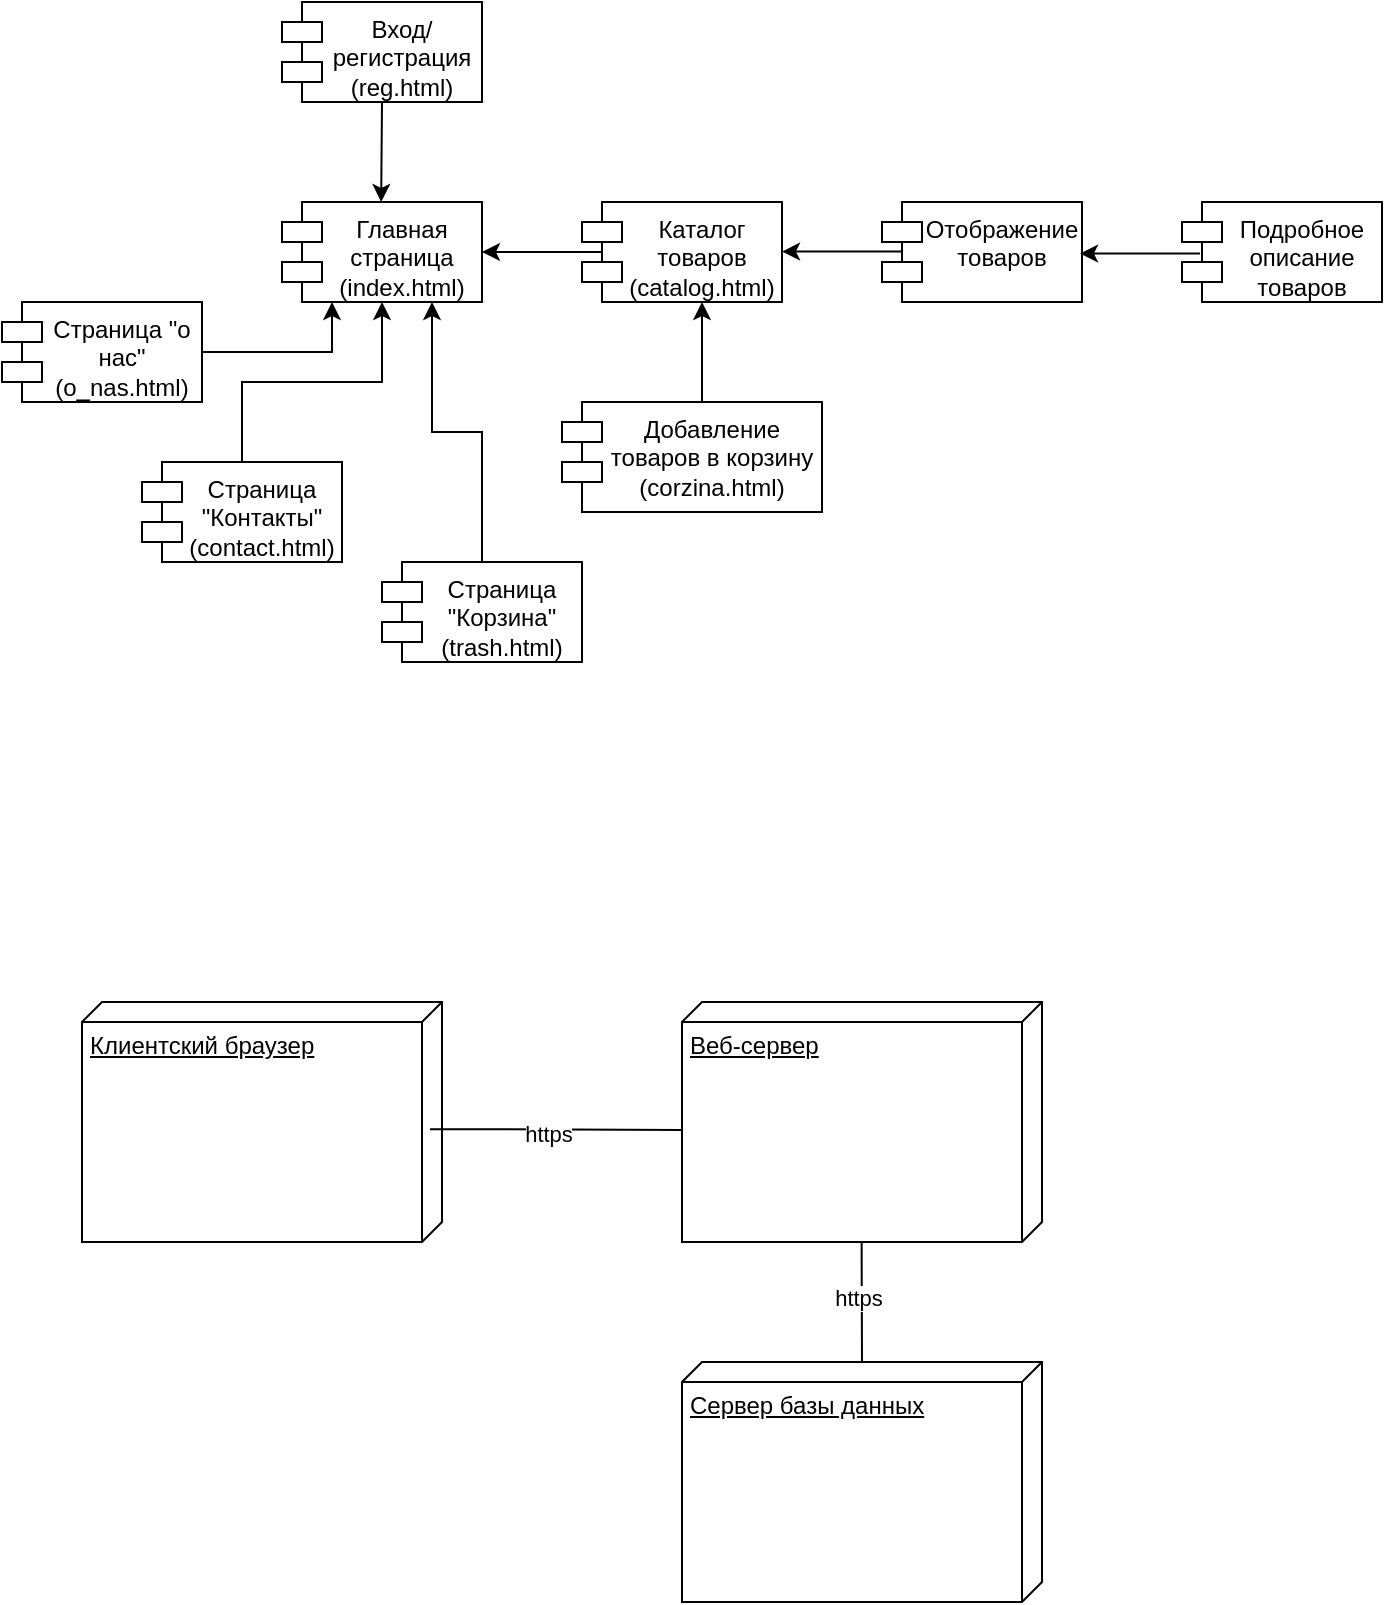 <mxfile version="22.1.3" type="device">
  <diagram name="Страница — 1" id="f3im4qX66XTxgBQb4WGQ">
    <mxGraphModel dx="478" dy="260" grid="1" gridSize="10" guides="1" tooltips="1" connect="1" arrows="1" fold="1" page="1" pageScale="1" pageWidth="827" pageHeight="1169" math="0" shadow="0">
      <root>
        <mxCell id="0" />
        <mxCell id="1" parent="0" />
        <mxCell id="3yZXVa2O_KxMeNrrHI7t-3" value="&lt;font style=&quot;vertical-align: inherit;&quot;&gt;&lt;font style=&quot;vertical-align: inherit;&quot;&gt;Главная страница (index.html)&lt;/font&gt;&lt;/font&gt;" style="shape=module;align=left;spacingLeft=20;align=center;verticalAlign=top;whiteSpace=wrap;html=1;" vertex="1" parent="1">
          <mxGeometry x="390" y="430" width="100" height="50" as="geometry" />
        </mxCell>
        <mxCell id="3yZXVa2O_KxMeNrrHI7t-4" value="&lt;font style=&quot;vertical-align: inherit;&quot;&gt;&lt;font style=&quot;vertical-align: inherit;&quot;&gt;&lt;font style=&quot;vertical-align: inherit;&quot;&gt;&lt;font style=&quot;vertical-align: inherit;&quot;&gt;Каталог товаров (catalog.html)&lt;/font&gt;&lt;/font&gt;&lt;/font&gt;&lt;/font&gt;" style="shape=module;align=left;spacingLeft=20;align=center;verticalAlign=top;whiteSpace=wrap;html=1;" vertex="1" parent="1">
          <mxGeometry x="540" y="430" width="100" height="50" as="geometry" />
        </mxCell>
        <mxCell id="3yZXVa2O_KxMeNrrHI7t-5" value="" style="endArrow=classic;html=1;rounded=0;entryX=1;entryY=0.5;entryDx=0;entryDy=0;" edge="1" parent="1" target="3yZXVa2O_KxMeNrrHI7t-3">
          <mxGeometry width="50" height="50" relative="1" as="geometry">
            <mxPoint x="550" y="455" as="sourcePoint" />
            <mxPoint x="500" y="455" as="targetPoint" />
          </mxGeometry>
        </mxCell>
        <mxCell id="3yZXVa2O_KxMeNrrHI7t-6" value="&lt;font style=&quot;vertical-align: inherit;&quot;&gt;&lt;font style=&quot;vertical-align: inherit;&quot;&gt;Отображение товаров&lt;/font&gt;&lt;/font&gt;" style="shape=module;align=left;spacingLeft=20;align=center;verticalAlign=top;whiteSpace=wrap;html=1;" vertex="1" parent="1">
          <mxGeometry x="690" y="430" width="100" height="50" as="geometry" />
        </mxCell>
        <mxCell id="3yZXVa2O_KxMeNrrHI7t-7" value="" style="endArrow=classic;html=1;rounded=0;entryX=1;entryY=0.5;entryDx=0;entryDy=0;" edge="1" parent="1">
          <mxGeometry width="50" height="50" relative="1" as="geometry">
            <mxPoint x="700" y="454.76" as="sourcePoint" />
            <mxPoint x="640" y="454.76" as="targetPoint" />
          </mxGeometry>
        </mxCell>
        <mxCell id="3yZXVa2O_KxMeNrrHI7t-8" value="&lt;font style=&quot;vertical-align: inherit;&quot;&gt;&lt;font style=&quot;vertical-align: inherit;&quot;&gt;&lt;font style=&quot;vertical-align: inherit;&quot;&gt;&lt;font style=&quot;vertical-align: inherit;&quot;&gt;&lt;font style=&quot;vertical-align: inherit;&quot;&gt;&lt;font style=&quot;vertical-align: inherit;&quot;&gt;Вход/регистрация (reg.html)&lt;/font&gt;&lt;/font&gt;&lt;/font&gt;&lt;/font&gt;&lt;/font&gt;&lt;/font&gt;" style="shape=module;align=left;spacingLeft=20;align=center;verticalAlign=top;whiteSpace=wrap;html=1;" vertex="1" parent="1">
          <mxGeometry x="390" y="330" width="100" height="50" as="geometry" />
        </mxCell>
        <mxCell id="3yZXVa2O_KxMeNrrHI7t-9" value="" style="endArrow=classic;html=1;rounded=0;entryX=1;entryY=0.5;entryDx=0;entryDy=0;" edge="1" parent="1">
          <mxGeometry width="50" height="50" relative="1" as="geometry">
            <mxPoint x="440" y="380" as="sourcePoint" />
            <mxPoint x="439.58" y="430" as="targetPoint" />
          </mxGeometry>
        </mxCell>
        <mxCell id="3yZXVa2O_KxMeNrrHI7t-12" value="" style="endArrow=classic;html=1;rounded=0;" edge="1" parent="1">
          <mxGeometry width="50" height="50" relative="1" as="geometry">
            <mxPoint x="600" y="540" as="sourcePoint" />
            <mxPoint x="600" y="480" as="targetPoint" />
          </mxGeometry>
        </mxCell>
        <mxCell id="3yZXVa2O_KxMeNrrHI7t-13" value="&lt;font style=&quot;vertical-align: inherit;&quot;&gt;&lt;font style=&quot;vertical-align: inherit;&quot;&gt;Добавление товаров в корзину (corzina.html)&lt;/font&gt;&lt;/font&gt;" style="shape=module;align=left;spacingLeft=20;align=center;verticalAlign=top;whiteSpace=wrap;html=1;" vertex="1" parent="1">
          <mxGeometry x="530" y="530" width="130" height="55" as="geometry" />
        </mxCell>
        <mxCell id="3yZXVa2O_KxMeNrrHI7t-15" style="edgeStyle=orthogonalEdgeStyle;rounded=0;orthogonalLoop=1;jettySize=auto;html=1;entryX=0.25;entryY=1;entryDx=0;entryDy=0;" edge="1" parent="1" source="3yZXVa2O_KxMeNrrHI7t-14" target="3yZXVa2O_KxMeNrrHI7t-3">
          <mxGeometry relative="1" as="geometry" />
        </mxCell>
        <mxCell id="3yZXVa2O_KxMeNrrHI7t-14" value="&lt;font style=&quot;vertical-align: inherit;&quot;&gt;&lt;font style=&quot;vertical-align: inherit;&quot;&gt;&lt;font style=&quot;vertical-align: inherit;&quot;&gt;&lt;font style=&quot;vertical-align: inherit;&quot;&gt;&lt;font style=&quot;vertical-align: inherit;&quot;&gt;&lt;font style=&quot;vertical-align: inherit;&quot;&gt;Cтраница &quot;о нас&quot; (o_nas.html)&lt;/font&gt;&lt;/font&gt;&lt;/font&gt;&lt;/font&gt;&lt;/font&gt;&lt;/font&gt;" style="shape=module;align=left;spacingLeft=20;align=center;verticalAlign=top;whiteSpace=wrap;html=1;" vertex="1" parent="1">
          <mxGeometry x="250" y="480" width="100" height="50" as="geometry" />
        </mxCell>
        <mxCell id="3yZXVa2O_KxMeNrrHI7t-17" style="edgeStyle=orthogonalEdgeStyle;rounded=0;orthogonalLoop=1;jettySize=auto;html=1;" edge="1" parent="1" source="3yZXVa2O_KxMeNrrHI7t-16" target="3yZXVa2O_KxMeNrrHI7t-3">
          <mxGeometry relative="1" as="geometry" />
        </mxCell>
        <mxCell id="3yZXVa2O_KxMeNrrHI7t-16" value="&lt;font style=&quot;vertical-align: inherit;&quot;&gt;&lt;font style=&quot;vertical-align: inherit;&quot;&gt;&lt;font style=&quot;vertical-align: inherit;&quot;&gt;&lt;font style=&quot;vertical-align: inherit;&quot;&gt;&lt;font style=&quot;vertical-align: inherit;&quot;&gt;&lt;font style=&quot;vertical-align: inherit;&quot;&gt;&lt;font style=&quot;vertical-align: inherit;&quot;&gt;&lt;font style=&quot;vertical-align: inherit;&quot;&gt;&lt;font style=&quot;vertical-align: inherit;&quot;&gt;&lt;font style=&quot;vertical-align: inherit;&quot;&gt;Cтраница &quot;Контакты&quot; (contact.html)&lt;/font&gt;&lt;/font&gt;&lt;/font&gt;&lt;/font&gt;&lt;/font&gt;&lt;/font&gt;&lt;/font&gt;&lt;/font&gt;&lt;/font&gt;&lt;/font&gt;" style="shape=module;align=left;spacingLeft=20;align=center;verticalAlign=top;whiteSpace=wrap;html=1;" vertex="1" parent="1">
          <mxGeometry x="320" y="560" width="100" height="50" as="geometry" />
        </mxCell>
        <mxCell id="3yZXVa2O_KxMeNrrHI7t-18" value="&lt;font style=&quot;vertical-align: inherit;&quot;&gt;&lt;font style=&quot;vertical-align: inherit;&quot;&gt;Подробное описание товаров&lt;/font&gt;&lt;/font&gt;" style="shape=module;align=left;spacingLeft=20;align=center;verticalAlign=top;whiteSpace=wrap;html=1;" vertex="1" parent="1">
          <mxGeometry x="840" y="430" width="100" height="50" as="geometry" />
        </mxCell>
        <mxCell id="3yZXVa2O_KxMeNrrHI7t-19" value="" style="endArrow=classic;html=1;rounded=0;entryX=1;entryY=0.5;entryDx=0;entryDy=0;" edge="1" parent="1">
          <mxGeometry width="50" height="50" relative="1" as="geometry">
            <mxPoint x="849" y="455.76" as="sourcePoint" />
            <mxPoint x="789" y="455.76" as="targetPoint" />
          </mxGeometry>
        </mxCell>
        <mxCell id="3yZXVa2O_KxMeNrrHI7t-21" style="edgeStyle=orthogonalEdgeStyle;rounded=0;orthogonalLoop=1;jettySize=auto;html=1;entryX=0.75;entryY=1;entryDx=0;entryDy=0;" edge="1" parent="1" source="3yZXVa2O_KxMeNrrHI7t-20" target="3yZXVa2O_KxMeNrrHI7t-3">
          <mxGeometry relative="1" as="geometry" />
        </mxCell>
        <mxCell id="3yZXVa2O_KxMeNrrHI7t-20" value="&lt;font style=&quot;vertical-align: inherit;&quot;&gt;&lt;font style=&quot;vertical-align: inherit;&quot;&gt;&lt;font style=&quot;vertical-align: inherit;&quot;&gt;&lt;font style=&quot;vertical-align: inherit;&quot;&gt;&lt;font style=&quot;vertical-align: inherit;&quot;&gt;&lt;font style=&quot;vertical-align: inherit;&quot;&gt;&lt;font style=&quot;vertical-align: inherit;&quot;&gt;&lt;font style=&quot;vertical-align: inherit;&quot;&gt;&lt;font style=&quot;vertical-align: inherit;&quot;&gt;&lt;font style=&quot;vertical-align: inherit;&quot;&gt;&lt;font style=&quot;vertical-align: inherit;&quot;&gt;&lt;font style=&quot;vertical-align: inherit;&quot;&gt;Cтраница &quot;Корзина&quot; (trash.html)&lt;/font&gt;&lt;/font&gt;&lt;/font&gt;&lt;/font&gt;&lt;/font&gt;&lt;/font&gt;&lt;/font&gt;&lt;/font&gt;&lt;/font&gt;&lt;/font&gt;&lt;/font&gt;&lt;/font&gt;" style="shape=module;align=left;spacingLeft=20;align=center;verticalAlign=top;whiteSpace=wrap;html=1;" vertex="1" parent="1">
          <mxGeometry x="440" y="610" width="100" height="50" as="geometry" />
        </mxCell>
        <mxCell id="3yZXVa2O_KxMeNrrHI7t-23" value="&lt;font style=&quot;vertical-align: inherit;&quot;&gt;&lt;font style=&quot;vertical-align: inherit;&quot;&gt;Клиентский браузер&lt;/font&gt;&lt;/font&gt;" style="verticalAlign=top;align=left;spacingTop=8;spacingLeft=2;spacingRight=12;shape=cube;size=10;direction=south;fontStyle=4;html=1;whiteSpace=wrap;" vertex="1" parent="1">
          <mxGeometry x="290" y="830" width="180" height="120" as="geometry" />
        </mxCell>
        <mxCell id="3yZXVa2O_KxMeNrrHI7t-24" value="&lt;font style=&quot;vertical-align: inherit;&quot;&gt;&lt;font style=&quot;vertical-align: inherit;&quot;&gt;&lt;font style=&quot;vertical-align: inherit;&quot;&gt;&lt;font style=&quot;vertical-align: inherit;&quot;&gt;Веб-сервер&lt;/font&gt;&lt;/font&gt;&lt;/font&gt;&lt;/font&gt;" style="verticalAlign=top;align=left;spacingTop=8;spacingLeft=2;spacingRight=12;shape=cube;size=10;direction=south;fontStyle=4;html=1;whiteSpace=wrap;" vertex="1" parent="1">
          <mxGeometry x="590" y="830" width="180" height="120" as="geometry" />
        </mxCell>
        <mxCell id="3yZXVa2O_KxMeNrrHI7t-25" value="&lt;font style=&quot;vertical-align: inherit;&quot;&gt;&lt;font style=&quot;vertical-align: inherit;&quot;&gt;&lt;font style=&quot;vertical-align: inherit;&quot;&gt;&lt;font style=&quot;vertical-align: inherit;&quot;&gt;&lt;font style=&quot;vertical-align: inherit;&quot;&gt;&lt;font style=&quot;vertical-align: inherit;&quot;&gt;Сервер базы данных&lt;/font&gt;&lt;/font&gt;&lt;/font&gt;&lt;/font&gt;&lt;/font&gt;&lt;/font&gt;" style="verticalAlign=top;align=left;spacingTop=8;spacingLeft=2;spacingRight=12;shape=cube;size=10;direction=south;fontStyle=4;html=1;whiteSpace=wrap;" vertex="1" parent="1">
          <mxGeometry x="590" y="1010" width="180" height="120" as="geometry" />
        </mxCell>
        <mxCell id="3yZXVa2O_KxMeNrrHI7t-27" value="" style="endArrow=none;html=1;rounded=0;entryX=0.5;entryY=1.023;entryDx=0;entryDy=0;entryPerimeter=0;" edge="1" parent="1">
          <mxGeometry width="50" height="50" relative="1" as="geometry">
            <mxPoint x="464" y="893.58" as="sourcePoint" />
            <mxPoint x="589.86" y="894" as="targetPoint" />
            <Array as="points">
              <mxPoint x="504" y="893.58" />
            </Array>
          </mxGeometry>
        </mxCell>
        <mxCell id="3yZXVa2O_KxMeNrrHI7t-28" value="&lt;font style=&quot;vertical-align: inherit;&quot;&gt;&lt;font style=&quot;vertical-align: inherit;&quot;&gt;https&lt;/font&gt;&lt;/font&gt;" style="edgeLabel;html=1;align=center;verticalAlign=middle;resizable=0;points=[];" vertex="1" connectable="0" parent="3yZXVa2O_KxMeNrrHI7t-27">
          <mxGeometry x="-0.07" y="-2" relative="1" as="geometry">
            <mxPoint as="offset" />
          </mxGeometry>
        </mxCell>
        <mxCell id="3yZXVa2O_KxMeNrrHI7t-29" value="" style="endArrow=none;html=1;rounded=0;" edge="1" parent="1">
          <mxGeometry width="50" height="50" relative="1" as="geometry">
            <mxPoint x="679.83" y="950" as="sourcePoint" />
            <mxPoint x="680" y="1010" as="targetPoint" />
            <Array as="points">
              <mxPoint x="679.83" y="960" />
            </Array>
          </mxGeometry>
        </mxCell>
        <mxCell id="3yZXVa2O_KxMeNrrHI7t-30" value="&lt;font style=&quot;vertical-align: inherit;&quot;&gt;&lt;font style=&quot;vertical-align: inherit;&quot;&gt;https&lt;/font&gt;&lt;/font&gt;" style="edgeLabel;html=1;align=center;verticalAlign=middle;resizable=0;points=[];" vertex="1" connectable="0" parent="3yZXVa2O_KxMeNrrHI7t-29">
          <mxGeometry x="-0.07" y="-2" relative="1" as="geometry">
            <mxPoint as="offset" />
          </mxGeometry>
        </mxCell>
      </root>
    </mxGraphModel>
  </diagram>
</mxfile>

